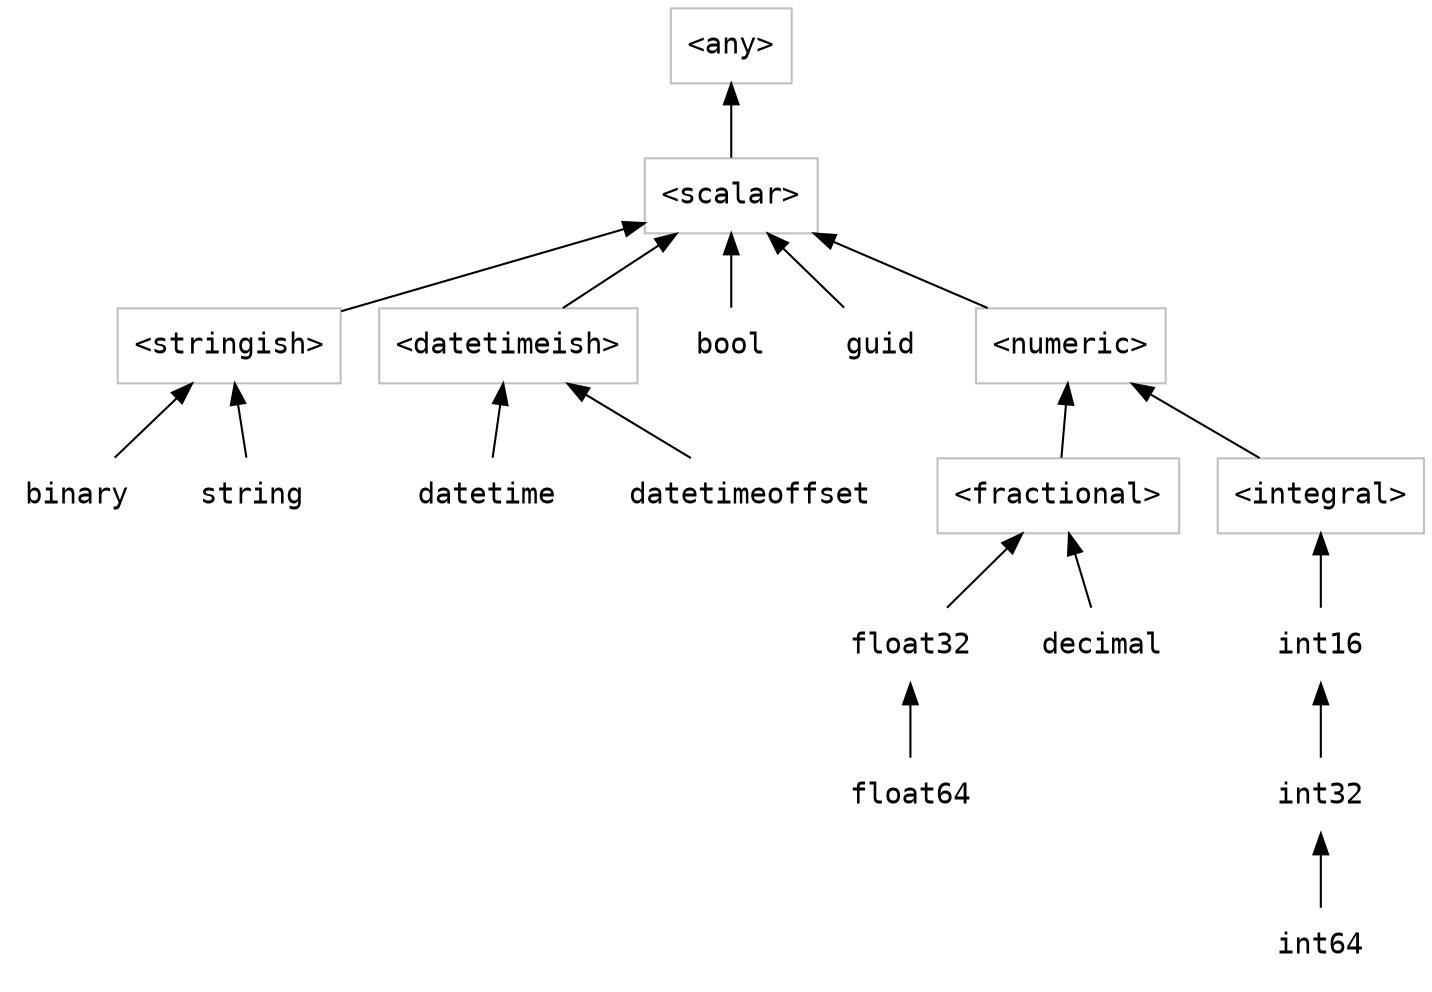 // dot -Tsvg -O TypeHierarchy.gv
digraph "Type Hierarchy" {
  rankdir=BT
  node[color=none,shape=rectangle,fontname=Consolas]

  integral[label="<integral>",color=gray]
  fractional[label="<fractional>",color=gray]
  numeric[label="<numeric>",color=gray]
  stringish[label="<stringish>",color=gray]
  datetimeish[label="<datetimeish>",color=gray]
  scalar[label="<scalar>",color=gray]
  any[label="<any>",color=gray]

  int16 -> integral
  int32 -> int16
  int64 -> int32
  bool -> scalar
  guid -> scalar
  datetime -> datetimeish
  datetimeoffset -> datetimeish
  datetimeish -> scalar
  float32 -> fractional
  float64 -> float32
  decimal -> fractional
  binary -> stringish
  string -> stringish
  stringish -> scalar
  fractional -> numeric
  integral -> numeric
  numeric -> scalar
  scalar -> any
}